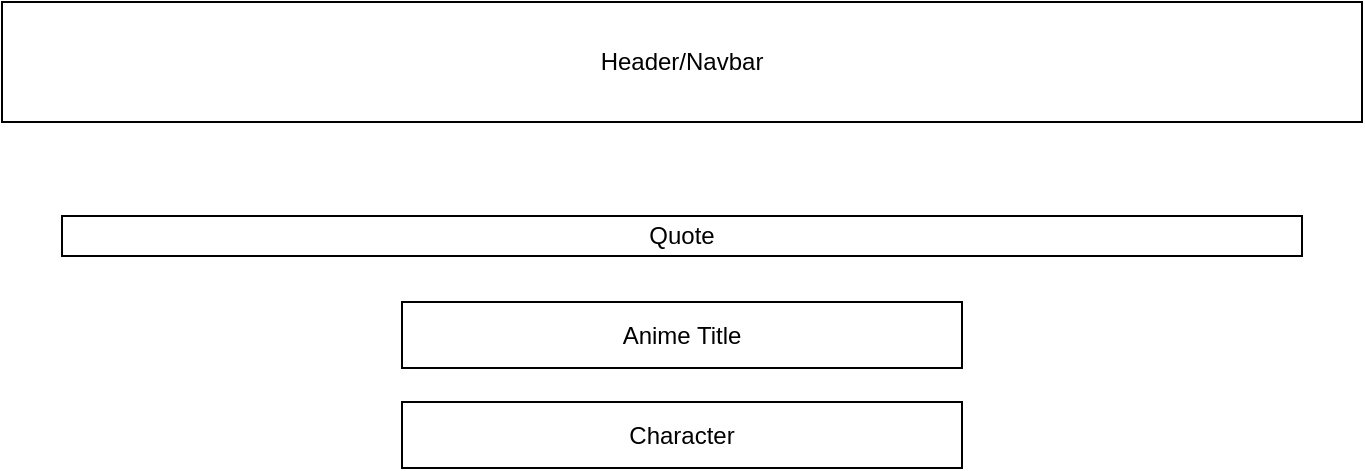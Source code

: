 <mxfile>
    <diagram id="VXaFxo0FiwJ81_RNlHbv" name="Page-1">
        <mxGraphModel dx="717" dy="498" grid="1" gridSize="10" guides="1" tooltips="1" connect="1" arrows="1" fold="1" page="1" pageScale="1" pageWidth="850" pageHeight="1100" math="0" shadow="0">
            <root>
                <mxCell id="0"/>
                <mxCell id="1" parent="0"/>
                <mxCell id="2" value="Header/Navbar" style="rounded=0;whiteSpace=wrap;html=1;" parent="1" vertex="1">
                    <mxGeometry x="30" y="20" width="680" height="60" as="geometry"/>
                </mxCell>
                <mxCell id="10" value="Quote" style="rounded=0;whiteSpace=wrap;html=1;" parent="1" vertex="1">
                    <mxGeometry x="60" y="127" width="620" height="20" as="geometry"/>
                </mxCell>
                <mxCell id="18" value="Anime Title" style="rounded=0;whiteSpace=wrap;html=1;" parent="1" vertex="1">
                    <mxGeometry x="230" y="170" width="280" height="33" as="geometry"/>
                </mxCell>
                <mxCell id="22" value="Character" style="rounded=0;whiteSpace=wrap;html=1;" vertex="1" parent="1">
                    <mxGeometry x="230" y="220" width="280" height="33" as="geometry"/>
                </mxCell>
            </root>
        </mxGraphModel>
    </diagram>
</mxfile>